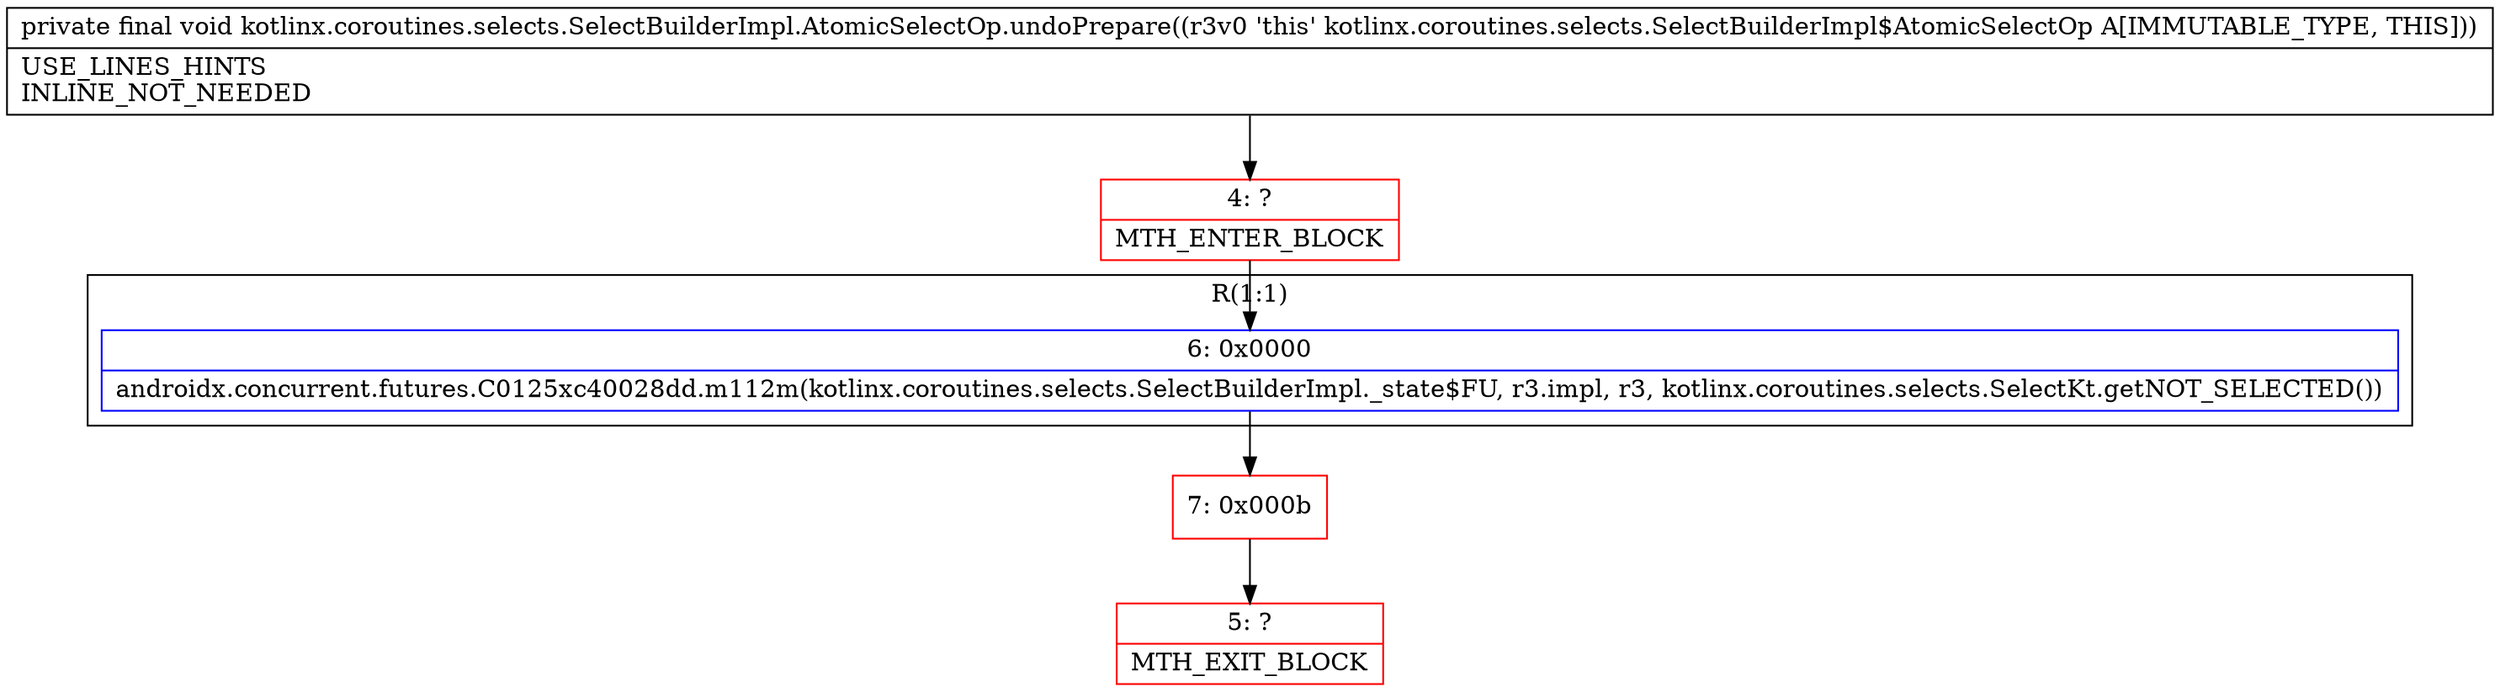 digraph "CFG forkotlinx.coroutines.selects.SelectBuilderImpl.AtomicSelectOp.undoPrepare()V" {
subgraph cluster_Region_2106134556 {
label = "R(1:1)";
node [shape=record,color=blue];
Node_6 [shape=record,label="{6\:\ 0x0000|androidx.concurrent.futures.C0125xc40028dd.m112m(kotlinx.coroutines.selects.SelectBuilderImpl._state$FU, r3.impl, r3, kotlinx.coroutines.selects.SelectKt.getNOT_SELECTED())\l}"];
}
Node_4 [shape=record,color=red,label="{4\:\ ?|MTH_ENTER_BLOCK\l}"];
Node_7 [shape=record,color=red,label="{7\:\ 0x000b}"];
Node_5 [shape=record,color=red,label="{5\:\ ?|MTH_EXIT_BLOCK\l}"];
MethodNode[shape=record,label="{private final void kotlinx.coroutines.selects.SelectBuilderImpl.AtomicSelectOp.undoPrepare((r3v0 'this' kotlinx.coroutines.selects.SelectBuilderImpl$AtomicSelectOp A[IMMUTABLE_TYPE, THIS]))  | USE_LINES_HINTS\lINLINE_NOT_NEEDED\l}"];
MethodNode -> Node_4;Node_6 -> Node_7;
Node_4 -> Node_6;
Node_7 -> Node_5;
}

